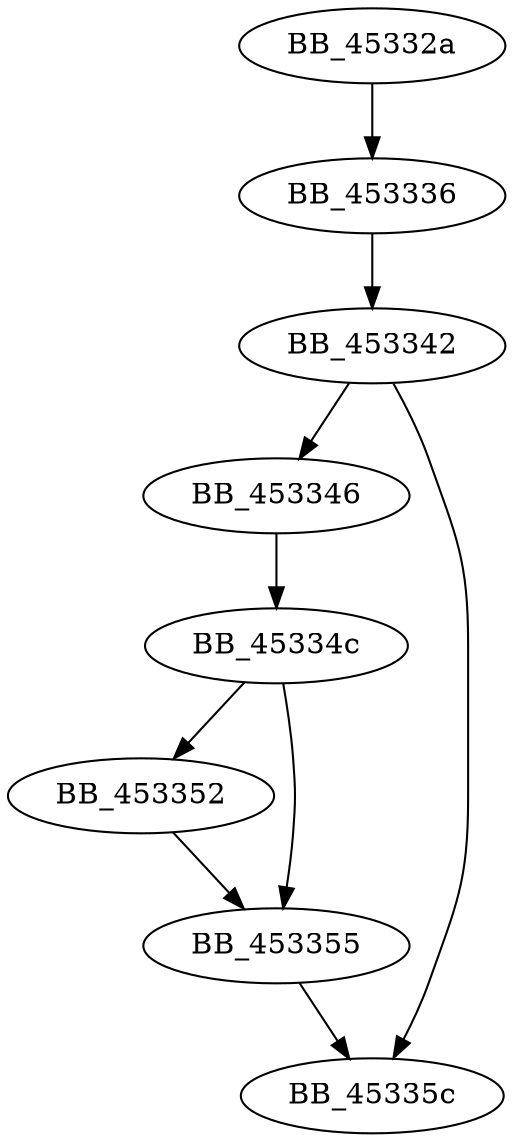 DiGraph sub_45332A{
BB_45332a->BB_453336
BB_453336->BB_453342
BB_453342->BB_453346
BB_453342->BB_45335c
BB_453346->BB_45334c
BB_45334c->BB_453352
BB_45334c->BB_453355
BB_453352->BB_453355
BB_453355->BB_45335c
}
